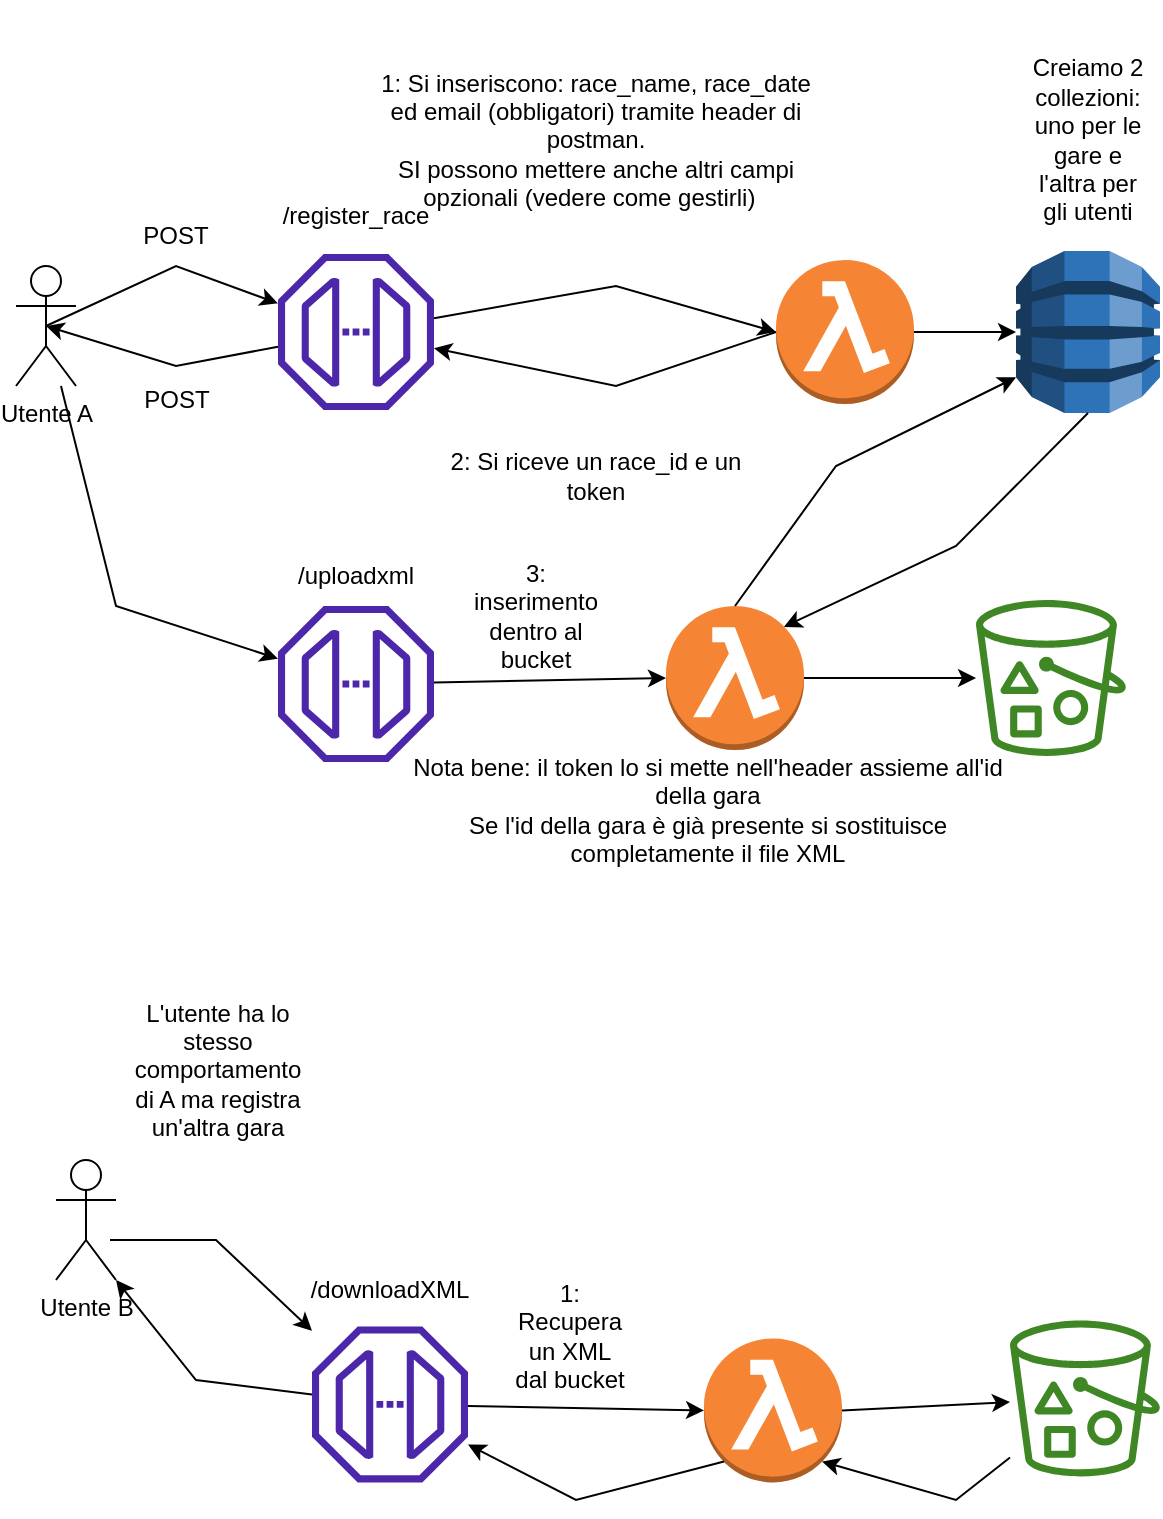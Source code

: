 <mxfile version="18.0.1" type="device" pages="2"><diagram id="yAjoQrmwrE1ydfkEEJFz" name="Pagina-1"><mxGraphModel dx="833" dy="1027" grid="1" gridSize="10" guides="1" tooltips="1" connect="1" arrows="1" fold="1" page="1" pageScale="1" pageWidth="827" pageHeight="1169" math="0" shadow="0"><root><mxCell id="0"/><mxCell id="1" parent="0"/><mxCell id="7qxBc12NK8Q41wCgYYqB-1" value="" style="sketch=0;outlineConnect=0;fontColor=#232F3E;gradientColor=none;fillColor=#4D27AA;strokeColor=none;dashed=0;verticalLabelPosition=bottom;verticalAlign=top;align=center;html=1;fontSize=12;fontStyle=0;aspect=fixed;pointerEvents=1;shape=mxgraph.aws4.endpoint;" parent="1" vertex="1"><mxGeometry x="151" y="167" width="78" height="78" as="geometry"/></mxCell><mxCell id="7qxBc12NK8Q41wCgYYqB-2" value="/register_race" style="text;html=1;strokeColor=none;fillColor=none;align=center;verticalAlign=middle;whiteSpace=wrap;rounded=0;" parent="1" vertex="1"><mxGeometry x="160" y="133" width="60" height="30" as="geometry"/></mxCell><mxCell id="7qxBc12NK8Q41wCgYYqB-3" value="1: Si inseriscono: race_name, race_date ed email (obbligatori) tramite header di postman.&lt;br&gt;SI possono mettere anche altri campi opzionali (vedere come gestirli)&amp;nbsp;&amp;nbsp;" style="text;html=1;strokeColor=none;fillColor=none;align=center;verticalAlign=middle;whiteSpace=wrap;rounded=0;" parent="1" vertex="1"><mxGeometry x="195" y="40" width="230" height="140" as="geometry"/></mxCell><mxCell id="7qxBc12NK8Q41wCgYYqB-4" value="" style="outlineConnect=0;dashed=0;verticalLabelPosition=bottom;verticalAlign=top;align=center;html=1;shape=mxgraph.aws3.lambda_function;fillColor=#F58534;gradientColor=none;" parent="1" vertex="1"><mxGeometry x="400" y="170" width="69" height="72" as="geometry"/></mxCell><mxCell id="7qxBc12NK8Q41wCgYYqB-5" value="" style="endArrow=classic;html=1;rounded=0;entryX=0;entryY=0.5;entryDx=0;entryDy=0;entryPerimeter=0;" parent="1" source="7qxBc12NK8Q41wCgYYqB-1" target="7qxBc12NK8Q41wCgYYqB-4" edge="1"><mxGeometry width="50" height="50" relative="1" as="geometry"><mxPoint x="270" y="313" as="sourcePoint"/><mxPoint x="320" y="263" as="targetPoint"/><Array as="points"><mxPoint x="320" y="183"/></Array></mxGeometry></mxCell><mxCell id="7qxBc12NK8Q41wCgYYqB-6" value="Utente A" style="shape=umlActor;verticalLabelPosition=bottom;verticalAlign=top;html=1;outlineConnect=0;" parent="1" vertex="1"><mxGeometry x="20" y="173" width="30" height="60" as="geometry"/></mxCell><mxCell id="7qxBc12NK8Q41wCgYYqB-7" value="" style="endArrow=classic;html=1;rounded=0;exitX=0.5;exitY=0.5;exitDx=0;exitDy=0;exitPerimeter=0;" parent="1" source="7qxBc12NK8Q41wCgYYqB-6" target="7qxBc12NK8Q41wCgYYqB-1" edge="1"><mxGeometry width="50" height="50" relative="1" as="geometry"><mxPoint x="210" y="313" as="sourcePoint"/><mxPoint x="260" y="263" as="targetPoint"/><Array as="points"><mxPoint x="100" y="173"/></Array></mxGeometry></mxCell><mxCell id="7qxBc12NK8Q41wCgYYqB-9" value="" style="endArrow=classic;html=1;rounded=0;exitX=0;exitY=0.5;exitDx=0;exitDy=0;exitPerimeter=0;" parent="1" source="7qxBc12NK8Q41wCgYYqB-4" target="7qxBc12NK8Q41wCgYYqB-1" edge="1"><mxGeometry width="50" height="50" relative="1" as="geometry"><mxPoint x="290" y="323" as="sourcePoint"/><mxPoint x="340" y="273" as="targetPoint"/><Array as="points"><mxPoint x="320" y="233"/></Array></mxGeometry></mxCell><mxCell id="7qxBc12NK8Q41wCgYYqB-10" value="" style="endArrow=classic;html=1;rounded=0;entryX=0.5;entryY=0.5;entryDx=0;entryDy=0;entryPerimeter=0;" parent="1" source="7qxBc12NK8Q41wCgYYqB-1" target="7qxBc12NK8Q41wCgYYqB-6" edge="1"><mxGeometry width="50" height="50" relative="1" as="geometry"><mxPoint x="160" y="273" as="sourcePoint"/><mxPoint x="270" y="273" as="targetPoint"/><Array as="points"><mxPoint x="100" y="223"/></Array></mxGeometry></mxCell><mxCell id="7qxBc12NK8Q41wCgYYqB-11" value="2: Si riceve un race_id e un token" style="text;html=1;strokeColor=none;fillColor=none;align=center;verticalAlign=middle;whiteSpace=wrap;rounded=0;" parent="1" vertex="1"><mxGeometry x="220" y="263" width="180" height="30" as="geometry"/></mxCell><mxCell id="7qxBc12NK8Q41wCgYYqB-12" value="" style="outlineConnect=0;dashed=0;verticalLabelPosition=bottom;verticalAlign=top;align=center;html=1;shape=mxgraph.aws3.dynamo_db;fillColor=#2E73B8;gradientColor=none;" parent="1" vertex="1"><mxGeometry x="520" y="165.5" width="72" height="81" as="geometry"/></mxCell><mxCell id="7qxBc12NK8Q41wCgYYqB-13" value="" style="endArrow=classic;html=1;rounded=0;entryX=0;entryY=0.5;entryDx=0;entryDy=0;entryPerimeter=0;exitX=1;exitY=0.5;exitDx=0;exitDy=0;exitPerimeter=0;" parent="1" source="7qxBc12NK8Q41wCgYYqB-4" target="7qxBc12NK8Q41wCgYYqB-12" edge="1"><mxGeometry width="50" height="50" relative="1" as="geometry"><mxPoint x="300" y="313" as="sourcePoint"/><mxPoint x="350" y="263" as="targetPoint"/></mxGeometry></mxCell><mxCell id="7qxBc12NK8Q41wCgYYqB-15" value="" style="sketch=0;outlineConnect=0;fontColor=#232F3E;gradientColor=none;fillColor=#4D27AA;strokeColor=none;dashed=0;verticalLabelPosition=bottom;verticalAlign=top;align=center;html=1;fontSize=12;fontStyle=0;aspect=fixed;pointerEvents=1;shape=mxgraph.aws4.endpoint;" parent="1" vertex="1"><mxGeometry x="151" y="343" width="78" height="78" as="geometry"/></mxCell><mxCell id="7qxBc12NK8Q41wCgYYqB-16" value="" style="endArrow=classic;html=1;rounded=0;" parent="1" source="7qxBc12NK8Q41wCgYYqB-6" target="7qxBc12NK8Q41wCgYYqB-15" edge="1"><mxGeometry width="50" height="50" relative="1" as="geometry"><mxPoint x="190" y="263" as="sourcePoint"/><mxPoint x="240" y="213" as="targetPoint"/><Array as="points"><mxPoint x="70" y="343"/></Array></mxGeometry></mxCell><mxCell id="7qxBc12NK8Q41wCgYYqB-18" value="/uploadxml" style="text;html=1;strokeColor=none;fillColor=none;align=center;verticalAlign=middle;whiteSpace=wrap;rounded=0;" parent="1" vertex="1"><mxGeometry x="160" y="283" width="60" height="90" as="geometry"/></mxCell><mxCell id="7qxBc12NK8Q41wCgYYqB-19" value="" style="outlineConnect=0;dashed=0;verticalLabelPosition=bottom;verticalAlign=top;align=center;html=1;shape=mxgraph.aws3.lambda_function;fillColor=#F58534;gradientColor=none;" parent="1" vertex="1"><mxGeometry x="345" y="343" width="69" height="72" as="geometry"/></mxCell><mxCell id="7qxBc12NK8Q41wCgYYqB-20" value="" style="sketch=0;outlineConnect=0;fontColor=#232F3E;gradientColor=none;fillColor=#3F8624;strokeColor=none;dashed=0;verticalLabelPosition=bottom;verticalAlign=top;align=center;html=1;fontSize=12;fontStyle=0;aspect=fixed;pointerEvents=1;shape=mxgraph.aws4.bucket_with_objects;" parent="1" vertex="1"><mxGeometry x="500" y="340" width="75" height="78" as="geometry"/></mxCell><mxCell id="7qxBc12NK8Q41wCgYYqB-21" value="" style="endArrow=classic;html=1;rounded=0;entryX=0;entryY=0.5;entryDx=0;entryDy=0;entryPerimeter=0;" parent="1" source="7qxBc12NK8Q41wCgYYqB-15" target="7qxBc12NK8Q41wCgYYqB-19" edge="1"><mxGeometry width="50" height="50" relative="1" as="geometry"><mxPoint x="280" y="123" as="sourcePoint"/><mxPoint x="330" y="73" as="targetPoint"/></mxGeometry></mxCell><mxCell id="7qxBc12NK8Q41wCgYYqB-22" value="" style="endArrow=classic;html=1;rounded=0;exitX=1;exitY=0.5;exitDx=0;exitDy=0;exitPerimeter=0;" parent="1" source="7qxBc12NK8Q41wCgYYqB-19" target="7qxBc12NK8Q41wCgYYqB-20" edge="1"><mxGeometry width="50" height="50" relative="1" as="geometry"><mxPoint x="310" y="193" as="sourcePoint"/><mxPoint x="360" y="143" as="targetPoint"/></mxGeometry></mxCell><mxCell id="7qxBc12NK8Q41wCgYYqB-23" value="3: inserimento dentro al bucket" style="text;html=1;strokeColor=none;fillColor=none;align=center;verticalAlign=middle;whiteSpace=wrap;rounded=0;" parent="1" vertex="1"><mxGeometry x="250" y="333" width="60" height="30" as="geometry"/></mxCell><mxCell id="7qxBc12NK8Q41wCgYYqB-24" value="Nota bene: il token lo si mette nell'header assieme all'id della gara&lt;br&gt;Se l'id della gara è già presente si sostituisce completamente il file XML" style="text;html=1;strokeColor=none;fillColor=none;align=center;verticalAlign=middle;whiteSpace=wrap;rounded=0;" parent="1" vertex="1"><mxGeometry x="206" y="430" width="320" height="30" as="geometry"/></mxCell><mxCell id="7qxBc12NK8Q41wCgYYqB-25" value="" style="endArrow=classic;html=1;rounded=0;entryX=0;entryY=0.78;entryDx=0;entryDy=0;entryPerimeter=0;exitX=0.5;exitY=0;exitDx=0;exitDy=0;exitPerimeter=0;" parent="1" source="7qxBc12NK8Q41wCgYYqB-19" target="7qxBc12NK8Q41wCgYYqB-12" edge="1"><mxGeometry width="50" height="50" relative="1" as="geometry"><mxPoint x="310" y="283" as="sourcePoint"/><mxPoint x="360" y="233" as="targetPoint"/><Array as="points"><mxPoint x="430" y="273"/></Array></mxGeometry></mxCell><mxCell id="7qxBc12NK8Q41wCgYYqB-26" value="" style="endArrow=classic;html=1;rounded=0;entryX=0.855;entryY=0.145;entryDx=0;entryDy=0;entryPerimeter=0;exitX=0.5;exitY=1;exitDx=0;exitDy=0;exitPerimeter=0;" parent="1" source="7qxBc12NK8Q41wCgYYqB-12" target="7qxBc12NK8Q41wCgYYqB-19" edge="1"><mxGeometry width="50" height="50" relative="1" as="geometry"><mxPoint x="310" y="283" as="sourcePoint"/><mxPoint x="360" y="233" as="targetPoint"/><Array as="points"><mxPoint x="490" y="313"/></Array></mxGeometry></mxCell><mxCell id="7qxBc12NK8Q41wCgYYqB-27" value="Utente B" style="shape=umlActor;verticalLabelPosition=bottom;verticalAlign=top;html=1;outlineConnect=0;" parent="1" vertex="1"><mxGeometry x="40" y="620" width="30" height="60" as="geometry"/></mxCell><mxCell id="7qxBc12NK8Q41wCgYYqB-28" value="L'utente ha lo stesso comportamento di A ma registra un'altra gara" style="text;html=1;strokeColor=none;fillColor=none;align=center;verticalAlign=middle;whiteSpace=wrap;rounded=0;" parent="1" vertex="1"><mxGeometry x="91" y="560" width="60" height="30" as="geometry"/></mxCell><mxCell id="7qxBc12NK8Q41wCgYYqB-29" value="Creiamo 2 collezioni: uno per le gare e l'altra per gli utenti" style="text;html=1;strokeColor=none;fillColor=none;align=center;verticalAlign=middle;whiteSpace=wrap;rounded=0;" parent="1" vertex="1"><mxGeometry x="526" y="72.5" width="60" height="75" as="geometry"/></mxCell><mxCell id="7qxBc12NK8Q41wCgYYqB-48" value="POST" style="text;html=1;strokeColor=none;fillColor=none;align=center;verticalAlign=middle;whiteSpace=wrap;rounded=0;" parent="1" vertex="1"><mxGeometry x="70" y="143" width="60" height="30" as="geometry"/></mxCell><mxCell id="7qxBc12NK8Q41wCgYYqB-49" value="POST" style="text;html=1;align=center;verticalAlign=middle;resizable=0;points=[];autosize=1;strokeColor=none;fillColor=none;" parent="1" vertex="1"><mxGeometry x="75" y="230" width="50" height="20" as="geometry"/></mxCell><mxCell id="BxhzVbxii0CL5zCKln3s-1" value="" style="sketch=0;outlineConnect=0;fontColor=#232F3E;gradientColor=none;fillColor=#4D27AA;strokeColor=none;dashed=0;verticalLabelPosition=bottom;verticalAlign=top;align=center;html=1;fontSize=12;fontStyle=0;aspect=fixed;pointerEvents=1;shape=mxgraph.aws4.endpoint;" vertex="1" parent="1"><mxGeometry x="168" y="703.21" width="78" height="78" as="geometry"/></mxCell><mxCell id="BxhzVbxii0CL5zCKln3s-2" value="" style="outlineConnect=0;dashed=0;verticalLabelPosition=bottom;verticalAlign=top;align=center;html=1;shape=mxgraph.aws3.lambda_function;fillColor=#F58534;gradientColor=none;" vertex="1" parent="1"><mxGeometry x="364" y="709.21" width="69" height="72" as="geometry"/></mxCell><mxCell id="BxhzVbxii0CL5zCKln3s-3" value="" style="sketch=0;outlineConnect=0;fontColor=#232F3E;gradientColor=none;fillColor=#3F8624;strokeColor=none;dashed=0;verticalLabelPosition=bottom;verticalAlign=top;align=center;html=1;fontSize=12;fontStyle=0;aspect=fixed;pointerEvents=1;shape=mxgraph.aws4.bucket_with_objects;" vertex="1" parent="1"><mxGeometry x="517" y="700.21" width="75" height="78" as="geometry"/></mxCell><mxCell id="BxhzVbxii0CL5zCKln3s-4" value="" style="endArrow=classic;html=1;rounded=0;entryX=0;entryY=0.5;entryDx=0;entryDy=0;entryPerimeter=0;" edge="1" parent="1" source="BxhzVbxii0CL5zCKln3s-1" target="BxhzVbxii0CL5zCKln3s-2"><mxGeometry width="50" height="50" relative="1" as="geometry"><mxPoint x="297" y="483.21" as="sourcePoint"/><mxPoint x="347" y="433.21" as="targetPoint"/></mxGeometry></mxCell><mxCell id="BxhzVbxii0CL5zCKln3s-5" value="" style="endArrow=classic;html=1;rounded=0;exitX=1;exitY=0.5;exitDx=0;exitDy=0;exitPerimeter=0;" edge="1" parent="1" source="BxhzVbxii0CL5zCKln3s-2" target="BxhzVbxii0CL5zCKln3s-3"><mxGeometry width="50" height="50" relative="1" as="geometry"><mxPoint x="327" y="553.21" as="sourcePoint"/><mxPoint x="377" y="503.21" as="targetPoint"/></mxGeometry></mxCell><mxCell id="BxhzVbxii0CL5zCKln3s-6" value="1: Recupera un XML dal bucket" style="text;html=1;strokeColor=none;fillColor=none;align=center;verticalAlign=middle;whiteSpace=wrap;rounded=0;" vertex="1" parent="1"><mxGeometry x="267" y="693.21" width="60" height="30" as="geometry"/></mxCell><mxCell id="BxhzVbxii0CL5zCKln3s-7" value="" style="endArrow=classic;html=1;rounded=0;" edge="1" parent="1" target="BxhzVbxii0CL5zCKln3s-1"><mxGeometry width="50" height="50" relative="1" as="geometry"><mxPoint x="67" y="659.996" as="sourcePoint"/><mxPoint x="278" y="593.21" as="targetPoint"/><Array as="points"><mxPoint x="120" y="660"/></Array></mxGeometry></mxCell><mxCell id="BxhzVbxii0CL5zCKln3s-8" value="/downloadXML" style="text;html=1;strokeColor=none;fillColor=none;align=center;verticalAlign=middle;whiteSpace=wrap;rounded=0;" vertex="1" parent="1"><mxGeometry x="177" y="670.21" width="60" height="30" as="geometry"/></mxCell><mxCell id="BxhzVbxii0CL5zCKln3s-9" value="" style="endArrow=classic;html=1;rounded=0;entryX=0.855;entryY=0.855;entryDx=0;entryDy=0;entryPerimeter=0;" edge="1" parent="1" source="BxhzVbxii0CL5zCKln3s-3" target="BxhzVbxii0CL5zCKln3s-2"><mxGeometry width="50" height="50" relative="1" as="geometry"><mxPoint x="220" y="560" as="sourcePoint"/><mxPoint x="270" y="510" as="targetPoint"/><Array as="points"><mxPoint x="490" y="790"/></Array></mxGeometry></mxCell><mxCell id="BxhzVbxii0CL5zCKln3s-10" value="" style="endArrow=classic;html=1;rounded=0;exitX=0.145;exitY=0.855;exitDx=0;exitDy=0;exitPerimeter=0;" edge="1" parent="1" source="BxhzVbxii0CL5zCKln3s-2" target="BxhzVbxii0CL5zCKln3s-1"><mxGeometry width="50" height="50" relative="1" as="geometry"><mxPoint x="220" y="560" as="sourcePoint"/><mxPoint x="270" y="510" as="targetPoint"/><Array as="points"><mxPoint x="300" y="790"/></Array></mxGeometry></mxCell><mxCell id="BxhzVbxii0CL5zCKln3s-11" value="" style="endArrow=classic;html=1;rounded=0;entryX=1;entryY=1;entryDx=0;entryDy=0;entryPerimeter=0;" edge="1" parent="1" source="BxhzVbxii0CL5zCKln3s-1" target="7qxBc12NK8Q41wCgYYqB-27"><mxGeometry width="50" height="50" relative="1" as="geometry"><mxPoint x="220" y="560" as="sourcePoint"/><mxPoint x="270" y="510" as="targetPoint"/><Array as="points"><mxPoint x="110" y="730"/></Array></mxGeometry></mxCell></root></mxGraphModel></diagram><diagram id="lWj5eViyr_7hJyQPq-5j" name="Pagina-2"><mxGraphModel dx="962" dy="1185" grid="1" gridSize="10" guides="1" tooltips="1" connect="1" arrows="1" fold="1" page="1" pageScale="1" pageWidth="827" pageHeight="1169" math="0" shadow="0"><root><mxCell id="0"/><mxCell id="1" parent="0"/><mxCell id="XpQUWFIaidMOxXUOA-Q6-1" value="Utente C" style="shape=umlActor;verticalLabelPosition=bottom;verticalAlign=top;html=1;outlineConnect=0;" vertex="1" parent="1"><mxGeometry x="80" y="340" width="30" height="60" as="geometry"/></mxCell><mxCell id="XpQUWFIaidMOxXUOA-Q6-4" value="" style="outlineConnect=0;dashed=0;verticalLabelPosition=bottom;verticalAlign=top;align=center;html=1;shape=mxgraph.aws3.lambda_function;fillColor=#F58534;gradientColor=none;" vertex="1" parent="1"><mxGeometry x="450" y="370" width="69" height="72" as="geometry"/></mxCell><mxCell id="eZLkL1OGhovUO77aGwnV-1" value="" style="sketch=0;outlineConnect=0;fontColor=#232F3E;gradientColor=none;fillColor=#4D27AA;strokeColor=none;dashed=0;verticalLabelPosition=bottom;verticalAlign=top;align=center;html=1;fontSize=12;fontStyle=0;aspect=fixed;pointerEvents=1;shape=mxgraph.aws4.endpoint;" vertex="1" parent="1"><mxGeometry x="250" y="210" width="78" height="78" as="geometry"/></mxCell><mxCell id="eZLkL1OGhovUO77aGwnV-2" value="" style="endArrow=classic;html=1;rounded=0;exitX=0.5;exitY=0.5;exitDx=0;exitDy=0;exitPerimeter=0;" edge="1" parent="1" source="XpQUWFIaidMOxXUOA-Q6-1" target="eZLkL1OGhovUO77aGwnV-1"><mxGeometry width="50" height="50" relative="1" as="geometry"><mxPoint x="330" y="420" as="sourcePoint"/><mxPoint x="380" y="370" as="targetPoint"/></mxGeometry></mxCell><mxCell id="eZLkL1OGhovUO77aGwnV-3" value="" style="sketch=0;outlineConnect=0;fontColor=#232F3E;gradientColor=none;fillColor=#4D27AA;strokeColor=none;dashed=0;verticalLabelPosition=bottom;verticalAlign=top;align=center;html=1;fontSize=12;fontStyle=0;aspect=fixed;pointerEvents=1;shape=mxgraph.aws4.endpoint;" vertex="1" parent="1"><mxGeometry x="260" y="370" width="78" height="78" as="geometry"/></mxCell><mxCell id="eZLkL1OGhovUO77aGwnV-4" value="" style="endArrow=classic;html=1;rounded=0;" edge="1" parent="1" target="eZLkL1OGhovUO77aGwnV-3"><mxGeometry width="50" height="50" relative="1" as="geometry"><mxPoint x="95" y="370" as="sourcePoint"/><mxPoint x="380" y="370" as="targetPoint"/></mxGeometry></mxCell><mxCell id="eZLkL1OGhovUO77aGwnV-5" value="/list_races" style="text;html=1;strokeColor=none;fillColor=none;align=center;verticalAlign=middle;whiteSpace=wrap;rounded=0;" vertex="1" parent="1"><mxGeometry x="259" y="180" width="60" height="30" as="geometry"/></mxCell><mxCell id="eZLkL1OGhovUO77aGwnV-6" value="/listClasses" style="text;html=1;strokeColor=none;fillColor=none;align=center;verticalAlign=middle;whiteSpace=wrap;rounded=0;" vertex="1" parent="1"><mxGeometry x="269" y="340" width="60" height="30" as="geometry"/></mxCell><mxCell id="eZLkL1OGhovUO77aGwnV-7" value="" style="sketch=0;outlineConnect=0;fontColor=#232F3E;gradientColor=none;fillColor=#4D27AA;strokeColor=none;dashed=0;verticalLabelPosition=bottom;verticalAlign=top;align=center;html=1;fontSize=12;fontStyle=0;aspect=fixed;pointerEvents=1;shape=mxgraph.aws4.endpoint;" vertex="1" parent="1"><mxGeometry x="251" y="620" width="78" height="78" as="geometry"/></mxCell><mxCell id="eZLkL1OGhovUO77aGwnV-8" value="" style="endArrow=classic;html=1;rounded=0;exitX=0.5;exitY=0.5;exitDx=0;exitDy=0;exitPerimeter=0;" edge="1" parent="1" source="XpQUWFIaidMOxXUOA-Q6-1" target="eZLkL1OGhovUO77aGwnV-7"><mxGeometry width="50" height="50" relative="1" as="geometry"><mxPoint x="330" y="420" as="sourcePoint"/><mxPoint x="380" y="370" as="targetPoint"/></mxGeometry></mxCell><mxCell id="eZLkL1OGhovUO77aGwnV-9" value="" style="outlineConnect=0;dashed=0;verticalLabelPosition=bottom;verticalAlign=top;align=center;html=1;shape=mxgraph.aws3.dynamo_db;fillColor=#2E73B8;gradientColor=none;" vertex="1" parent="1"><mxGeometry x="601.5" y="207" width="72" height="81" as="geometry"/></mxCell><mxCell id="eZLkL1OGhovUO77aGwnV-10" value="/list_classes/?id=X&amp;amp;organization=Z&lt;span style=&quot;color: rgba(0, 0, 0, 0); font-family: monospace; font-size: 0px; text-align: start;&quot;&gt;%3CmxGraphModel%3E%3Croot%3E%3CmxCell%20id%3D%220%22%2F%3E%3CmxCell%20id%3D%221%22%20parent%3D%220%22%2F%3E%3CmxCell%20id%3D%222%22%20value%3D%22%22%20style%3D%22endArrow%3Dclassic%3Bhtml%3D1%3Brounded%3D0%3BexitX%3D1%3BexitY%3D0.5%3BexitDx%3D0%3BexitDy%3D0%3BexitPerimeter%3D0%3B%22%20edge%3D%221%22%20parent%3D%221%22%3E%3CmxGeometry%20width%3D%2250%22%20height%3D%2250%22%20relative%3D%221%22%20as%3D%22geometry%22%3E%3CmxPoint%20x%3D%22529%22%20y%3D%22526.0%22%20as%3D%22sourcePoint%22%2F%3E%3CmxPoint%20x%3D%22610.008%22%20y%3D%22548.559%22%20as%3D%22targetPoint%22%2F%3E%3C%2FmxGeometry%3E%3C%2FmxCell%3E%3C%2Froot%3E%3C%2FmxGraphModel%3E&lt;/span&gt;&lt;br&gt;&lt;span style=&quot;color: rgba(0, 0, 0, 0); font-family: monospace; font-size: 0px; text-align: start;&quot;&gt;%3CmxaaaGraphModel%3E%3Croot%3E%3CmxCell%20id%3D%220%22%2F%3E%3CmxCell%20id%3D%221%22%20parent%3D%220%22%2F%3E%3CmxCell%20id%3D%222%22%20value%3D%22%22%20style%3D%22endArrow%3Dclassic%3Bhtml%3D1%3Brounded%3D0%3BexitX%3D1%3BexitY%3D0.5%3BexitDx%3D0%3BexitDy%3D0%3BexitPerimeter%3D0%3B%22%20edge%3D%221%22%20parent%3D%221%22%3E%3CmxGeometry%20width%3D%2250%22%20height%3D%2250%22%20relative%3D%221%22%20as%3D%22geometry%22%3E%3CmxPoint%20x%3D%22529%22%20y%3D%22526.0%22%20as%3D%22sourcePoint%22%2F%3E%3CmxPoint%20x%3D%22610.008%22%20y%3D%22548.559%22%20as%3D%22targetPoint%22%2F%3E%3C%2FmxGeometry%3E%3C%2FmxCell%3E%3C%2Froot%3E%3C%2FmxGraphModel%3E ?&lt;/span&gt;" style="text;html=1;strokeColor=none;fillColor=none;align=center;verticalAlign=middle;whiteSpace=wrap;rounded=0;" vertex="1" parent="1"><mxGeometry x="261" y="598" width="192" height="40" as="geometry"/></mxCell><mxCell id="7WVWqtoF4-3JJ-S_mSKz-3" value="Cerca gli eventi disponibili nel database" style="text;html=1;strokeColor=none;fillColor=none;align=center;verticalAlign=middle;whiteSpace=wrap;rounded=0;" vertex="1" parent="1"><mxGeometry x="354" y="120" width="60" height="30" as="geometry"/></mxCell><mxCell id="7WVWqtoF4-3JJ-S_mSKz-6" value="Ottiene l'elenco delle categorie presenti all'evento X" style="text;html=1;strokeColor=none;fillColor=none;align=center;verticalAlign=middle;whiteSpace=wrap;rounded=0;" vertex="1" parent="1"><mxGeometry x="340" y="320" width="60" height="30" as="geometry"/></mxCell><mxCell id="7WVWqtoF4-3JJ-S_mSKz-7" value="" style="sketch=0;outlineConnect=0;fontColor=#232F3E;gradientColor=none;fillColor=#3F8624;strokeColor=none;dashed=0;verticalLabelPosition=bottom;verticalAlign=top;align=center;html=1;fontSize=12;fontStyle=0;aspect=fixed;pointerEvents=1;shape=mxgraph.aws4.bucket_with_objects;" vertex="1" parent="1"><mxGeometry x="600" y="370" width="75" height="78" as="geometry"/></mxCell><mxCell id="7WVWqtoF4-3JJ-S_mSKz-8" value="" style="endArrow=classic;html=1;rounded=0;entryX=0;entryY=0.5;entryDx=0;entryDy=0;entryPerimeter=0;" edge="1" parent="1" source="eZLkL1OGhovUO77aGwnV-3" target="XpQUWFIaidMOxXUOA-Q6-4"><mxGeometry width="50" height="50" relative="1" as="geometry"><mxPoint x="350" y="320" as="sourcePoint"/><mxPoint x="400" y="270" as="targetPoint"/></mxGeometry></mxCell><mxCell id="7WVWqtoF4-3JJ-S_mSKz-9" value="" style="endArrow=classic;html=1;rounded=0;" edge="1" parent="1" source="XpQUWFIaidMOxXUOA-Q6-4" target="7WVWqtoF4-3JJ-S_mSKz-7"><mxGeometry width="50" height="50" relative="1" as="geometry"><mxPoint x="350" y="320" as="sourcePoint"/><mxPoint x="400" y="270" as="targetPoint"/></mxGeometry></mxCell><mxCell id="7WVWqtoF4-3JJ-S_mSKz-10" value="" style="endArrow=classic;html=1;rounded=0;entryX=0.855;entryY=0.855;entryDx=0;entryDy=0;entryPerimeter=0;" edge="1" parent="1" source="7WVWqtoF4-3JJ-S_mSKz-7" target="XpQUWFIaidMOxXUOA-Q6-4"><mxGeometry width="50" height="50" relative="1" as="geometry"><mxPoint x="350" y="320" as="sourcePoint"/><mxPoint x="400" y="270" as="targetPoint"/><Array as="points"><mxPoint x="560" y="430"/></Array></mxGeometry></mxCell><mxCell id="7WVWqtoF4-3JJ-S_mSKz-11" value="" style="endArrow=classic;html=1;rounded=0;exitX=0.145;exitY=0.855;exitDx=0;exitDy=0;exitPerimeter=0;" edge="1" parent="1" source="XpQUWFIaidMOxXUOA-Q6-4" target="eZLkL1OGhovUO77aGwnV-3"><mxGeometry width="50" height="50" relative="1" as="geometry"><mxPoint x="350" y="320" as="sourcePoint"/><mxPoint x="400" y="270" as="targetPoint"/><Array as="points"><mxPoint x="400" y="450"/></Array></mxGeometry></mxCell><mxCell id="7WVWqtoF4-3JJ-S_mSKz-13" value="" style="endArrow=classic;html=1;rounded=0;entryX=0.5;entryY=0.5;entryDx=0;entryDy=0;entryPerimeter=0;" edge="1" parent="1" source="eZLkL1OGhovUO77aGwnV-3" target="XpQUWFIaidMOxXUOA-Q6-1"><mxGeometry width="50" height="50" relative="1" as="geometry"><mxPoint x="220" y="440" as="sourcePoint"/><mxPoint x="400" y="270" as="targetPoint"/><Array as="points"><mxPoint x="210" y="440"/></Array></mxGeometry></mxCell><mxCell id="7WVWqtoF4-3JJ-S_mSKz-14" value="" style="sketch=0;outlineConnect=0;fontColor=#232F3E;gradientColor=none;fillColor=#4D27AA;strokeColor=none;dashed=0;verticalLabelPosition=bottom;verticalAlign=top;align=center;html=1;fontSize=12;fontStyle=0;aspect=fixed;pointerEvents=1;shape=mxgraph.aws4.endpoint;" vertex="1" parent="1"><mxGeometry x="260" y="490" width="78" height="78" as="geometry"/></mxCell><mxCell id="7WVWqtoF4-3JJ-S_mSKz-15" value="" style="endArrow=classic;html=1;rounded=0;exitX=0.5;exitY=0.5;exitDx=0;exitDy=0;exitPerimeter=0;" edge="1" parent="1" source="XpQUWFIaidMOxXUOA-Q6-1" target="7WVWqtoF4-3JJ-S_mSKz-14"><mxGeometry width="50" height="50" relative="1" as="geometry"><mxPoint x="350" y="320" as="sourcePoint"/><mxPoint x="400" y="270" as="targetPoint"/></mxGeometry></mxCell><mxCell id="7WVWqtoF4-3JJ-S_mSKz-16" value="" style="outlineConnect=0;dashed=0;verticalLabelPosition=bottom;verticalAlign=top;align=center;html=1;shape=mxgraph.aws3.lambda_function;fillColor=#F58534;gradientColor=none;" vertex="1" parent="1"><mxGeometry x="453" y="128" width="69" height="72" as="geometry"/></mxCell><mxCell id="7WVWqtoF4-3JJ-S_mSKz-17" value="" style="endArrow=classic;html=1;rounded=0;entryX=0;entryY=0.5;entryDx=0;entryDy=0;entryPerimeter=0;" edge="1" parent="1" source="eZLkL1OGhovUO77aGwnV-1" target="7WVWqtoF4-3JJ-S_mSKz-16"><mxGeometry width="50" height="50" relative="1" as="geometry"><mxPoint x="350" y="320" as="sourcePoint"/><mxPoint x="400" y="270" as="targetPoint"/></mxGeometry></mxCell><mxCell id="7WVWqtoF4-3JJ-S_mSKz-18" value="" style="endArrow=classic;html=1;rounded=0;exitX=1;exitY=0.5;exitDx=0;exitDy=0;exitPerimeter=0;" edge="1" parent="1" source="7WVWqtoF4-3JJ-S_mSKz-16" target="eZLkL1OGhovUO77aGwnV-9"><mxGeometry width="50" height="50" relative="1" as="geometry"><mxPoint x="350" y="320" as="sourcePoint"/><mxPoint x="400" y="270" as="targetPoint"/></mxGeometry></mxCell><mxCell id="7WVWqtoF4-3JJ-S_mSKz-20" value="" style="endArrow=classic;html=1;rounded=0;entryX=0.855;entryY=0.855;entryDx=0;entryDy=0;entryPerimeter=0;exitX=0;exitY=0.78;exitDx=0;exitDy=0;exitPerimeter=0;" edge="1" parent="1" source="eZLkL1OGhovUO77aGwnV-9" target="7WVWqtoF4-3JJ-S_mSKz-16"><mxGeometry width="50" height="50" relative="1" as="geometry"><mxPoint x="350" y="320" as="sourcePoint"/><mxPoint x="400" y="270" as="targetPoint"/></mxGeometry></mxCell><mxCell id="7WVWqtoF4-3JJ-S_mSKz-21" value="" style="endArrow=classic;html=1;rounded=0;exitX=0.145;exitY=0.855;exitDx=0;exitDy=0;exitPerimeter=0;" edge="1" parent="1" source="7WVWqtoF4-3JJ-S_mSKz-16" target="eZLkL1OGhovUO77aGwnV-1"><mxGeometry width="50" height="50" relative="1" as="geometry"><mxPoint x="350" y="320" as="sourcePoint"/><mxPoint x="400" y="270" as="targetPoint"/></mxGeometry></mxCell><mxCell id="7WVWqtoF4-3JJ-S_mSKz-22" value="" style="endArrow=classic;html=1;rounded=0;" edge="1" parent="1" source="eZLkL1OGhovUO77aGwnV-1" target="XpQUWFIaidMOxXUOA-Q6-1"><mxGeometry width="50" height="50" relative="1" as="geometry"><mxPoint x="350" y="320" as="sourcePoint"/><mxPoint x="400" y="270" as="targetPoint"/><Array as="points"><mxPoint x="200" y="340"/></Array></mxGeometry></mxCell><mxCell id="7WVWqtoF4-3JJ-S_mSKz-23" value="/results" style="text;html=1;strokeColor=none;fillColor=none;align=center;verticalAlign=middle;whiteSpace=wrap;rounded=0;" vertex="1" parent="1"><mxGeometry x="269" y="460" width="60" height="30" as="geometry"/></mxCell><mxCell id="7WVWqtoF4-3JJ-S_mSKz-24" value="" style="outlineConnect=0;dashed=0;verticalLabelPosition=bottom;verticalAlign=top;align=center;html=1;shape=mxgraph.aws3.lambda_function;fillColor=#F58534;gradientColor=none;" vertex="1" parent="1"><mxGeometry x="460" y="490" width="69" height="72" as="geometry"/></mxCell><mxCell id="7WVWqtoF4-3JJ-S_mSKz-25" value="" style="outlineConnect=0;dashed=0;verticalLabelPosition=bottom;verticalAlign=top;align=center;html=1;shape=mxgraph.aws3.lambda_function;fillColor=#F58534;gradientColor=none;" vertex="1" parent="1"><mxGeometry x="470" y="680" width="69" height="72" as="geometry"/></mxCell><mxCell id="7WVWqtoF4-3JJ-S_mSKz-26" value="" style="endArrow=classic;html=1;rounded=0;exitX=1;exitY=0.5;exitDx=0;exitDy=0;exitPerimeter=0;" edge="1" parent="1" source="7WVWqtoF4-3JJ-S_mSKz-24" target="7WVWqtoF4-3JJ-S_mSKz-7"><mxGeometry width="50" height="50" relative="1" as="geometry"><mxPoint x="500" y="230" as="sourcePoint"/><mxPoint x="550" y="180" as="targetPoint"/><Array as="points"><mxPoint x="550" y="480"/></Array></mxGeometry></mxCell><mxCell id="7WVWqtoF4-3JJ-S_mSKz-27" value="" style="endArrow=classic;html=1;rounded=0;" edge="1" parent="1" source="eZLkL1OGhovUO77aGwnV-7" target="7WVWqtoF4-3JJ-S_mSKz-25"><mxGeometry width="50" height="50" relative="1" as="geometry"><mxPoint x="539" y="536.0" as="sourcePoint"/><mxPoint x="620.008" y="558.559" as="targetPoint"/></mxGeometry></mxCell><mxCell id="7WVWqtoF4-3JJ-S_mSKz-28" value="" style="endArrow=classic;html=1;rounded=0;" edge="1" parent="1" source="7WVWqtoF4-3JJ-S_mSKz-14" target="7WVWqtoF4-3JJ-S_mSKz-24"><mxGeometry width="50" height="50" relative="1" as="geometry"><mxPoint x="500" y="230" as="sourcePoint"/><mxPoint x="550" y="180" as="targetPoint"/><Array as="points"><mxPoint x="400" y="510"/></Array></mxGeometry></mxCell><mxCell id="7WVWqtoF4-3JJ-S_mSKz-29" value="" style="endArrow=classic;html=1;rounded=0;exitX=1;exitY=0.5;exitDx=0;exitDy=0;exitPerimeter=0;" edge="1" parent="1" source="7WVWqtoF4-3JJ-S_mSKz-25" target="7WVWqtoF4-3JJ-S_mSKz-7"><mxGeometry width="50" height="50" relative="1" as="geometry"><mxPoint x="470" y="320" as="sourcePoint"/><mxPoint x="520" y="270" as="targetPoint"/></mxGeometry></mxCell><mxCell id="7WVWqtoF4-3JJ-S_mSKz-30" value="" style="endArrow=classic;html=1;rounded=0;entryX=0.855;entryY=0.855;entryDx=0;entryDy=0;entryPerimeter=0;" edge="1" parent="1" source="7WVWqtoF4-3JJ-S_mSKz-7" target="7WVWqtoF4-3JJ-S_mSKz-24"><mxGeometry width="50" height="50" relative="1" as="geometry"><mxPoint x="470" y="320" as="sourcePoint"/><mxPoint x="520" y="270" as="targetPoint"/></mxGeometry></mxCell><mxCell id="7WVWqtoF4-3JJ-S_mSKz-31" value="" style="endArrow=classic;html=1;rounded=0;exitX=0.145;exitY=0.855;exitDx=0;exitDy=0;exitPerimeter=0;" edge="1" parent="1" source="7WVWqtoF4-3JJ-S_mSKz-24" target="7WVWqtoF4-3JJ-S_mSKz-14"><mxGeometry width="50" height="50" relative="1" as="geometry"><mxPoint x="470" y="320" as="sourcePoint"/><mxPoint x="520" y="270" as="targetPoint"/><Array as="points"><mxPoint x="400" y="560"/></Array></mxGeometry></mxCell><mxCell id="7WVWqtoF4-3JJ-S_mSKz-32" value="" style="endArrow=classic;html=1;rounded=0;" edge="1" parent="1" source="7WVWqtoF4-3JJ-S_mSKz-14"><mxGeometry width="50" height="50" relative="1" as="geometry"><mxPoint x="470" y="320" as="sourcePoint"/><mxPoint x="100" y="370" as="targetPoint"/><Array as="points"><mxPoint x="210" y="510"/></Array></mxGeometry></mxCell><mxCell id="7WVWqtoF4-3JJ-S_mSKz-33" value="Restituisce tutti gli atleti che rappresentano il club" style="text;html=1;strokeColor=none;fillColor=none;align=center;verticalAlign=middle;whiteSpace=wrap;rounded=0;" vertex="1" parent="1"><mxGeometry x="400" y="644" width="60" height="30" as="geometry"/></mxCell><mxCell id="7WVWqtoF4-3JJ-S_mSKz-35" value="" style="endArrow=classic;html=1;rounded=0;entryX=1;entryY=0.5;entryDx=0;entryDy=0;entryPerimeter=0;" edge="1" parent="1" source="7WVWqtoF4-3JJ-S_mSKz-7" target="7WVWqtoF4-3JJ-S_mSKz-25"><mxGeometry width="50" height="50" relative="1" as="geometry"><mxPoint x="470" y="420" as="sourcePoint"/><mxPoint x="520" y="370" as="targetPoint"/><Array as="points"><mxPoint x="620" y="600"/></Array></mxGeometry></mxCell><mxCell id="7WVWqtoF4-3JJ-S_mSKz-36" value="" style="endArrow=classic;html=1;rounded=0;" edge="1" parent="1" source="7WVWqtoF4-3JJ-S_mSKz-25" target="eZLkL1OGhovUO77aGwnV-7"><mxGeometry width="50" height="50" relative="1" as="geometry"><mxPoint x="470" y="420" as="sourcePoint"/><mxPoint x="520" y="370" as="targetPoint"/><Array as="points"><mxPoint x="390" y="730"/></Array></mxGeometry></mxCell><mxCell id="7WVWqtoF4-3JJ-S_mSKz-37" value="" style="endArrow=classic;html=1;rounded=0;" edge="1" parent="1" source="eZLkL1OGhovUO77aGwnV-7" target="XpQUWFIaidMOxXUOA-Q6-1"><mxGeometry width="50" height="50" relative="1" as="geometry"><mxPoint x="470" y="420" as="sourcePoint"/><mxPoint x="520" y="370" as="targetPoint"/><Array as="points"><mxPoint x="160" y="580"/></Array></mxGeometry></mxCell></root></mxGraphModel></diagram></mxfile>